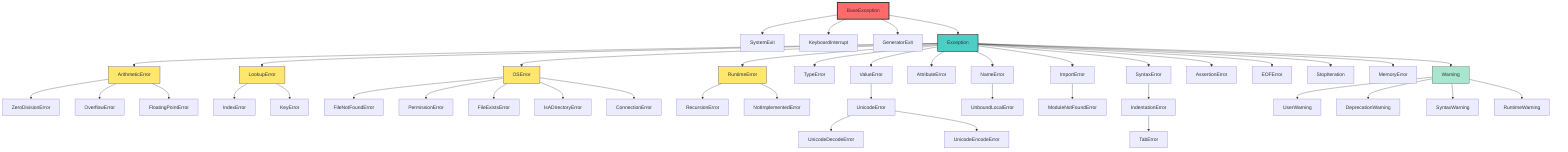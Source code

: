 graph TD
    A[BaseException] --> B[SystemExit]
    A --> C[KeyboardInterrupt]
    A --> D[GeneratorExit]
    A --> E[Exception]
    
    E --> F[ArithmeticError]
    F --> F1[ZeroDivisionError]
    F --> F2[OverflowError]
    F --> F3[FloatingPointError]
    
    E --> G[LookupError]
    G --> G1[IndexError]
    G --> G2[KeyError]
    
    E --> H[OSError]
    H --> H1[FileNotFoundError]
    H --> H2[PermissionError]
    H --> H3[FileExistsError]
    H --> H4[IsADirectoryError]
    H --> H5[ConnectionError]
    
    E --> I[RuntimeError]
    I --> I1[RecursionError]
    I --> I2[NotImplementedError]
    
    E --> J[TypeError]
    E --> K[ValueError]
    K --> K1[UnicodeError]
    K1 --> K1a[UnicodeDecodeError]
    K1 --> K1b[UnicodeEncodeError]
    
    E --> L[AttributeError]
    E --> M[NameError]
    M --> M1[UnboundLocalError]
    
    E --> N[ImportError]
    N --> N1[ModuleNotFoundError]
    
    E --> O[SyntaxError]
    O --> O1[IndentationError]
    O1 --> O1a[TabError]
    
    E --> P[AssertionError]
    E --> Q[EOFError]
    E --> R[StopIteration]
    E --> S[MemoryError]
    E --> T[Warning]
    T --> T1[UserWarning]
    T --> T2[DeprecationWarning]
    T --> T3[SyntaxWarning]
    T --> T4[RuntimeWarning]
    
    style A fill:#ff6b6b,stroke:#333,stroke-width:3px
    style E fill:#4ecdc4,stroke:#333,stroke-width:2px
    style F fill:#ffe66d,stroke:#333,stroke-width:1px
    style G fill:#ffe66d,stroke:#333,stroke-width:1px
    style H fill:#ffe66d,stroke:#333,stroke-width:1px
    style I fill:#ffe66d,stroke:#333,stroke-width:1px
    style T fill:#a8e6cf,stroke:#333,stroke-width:1px